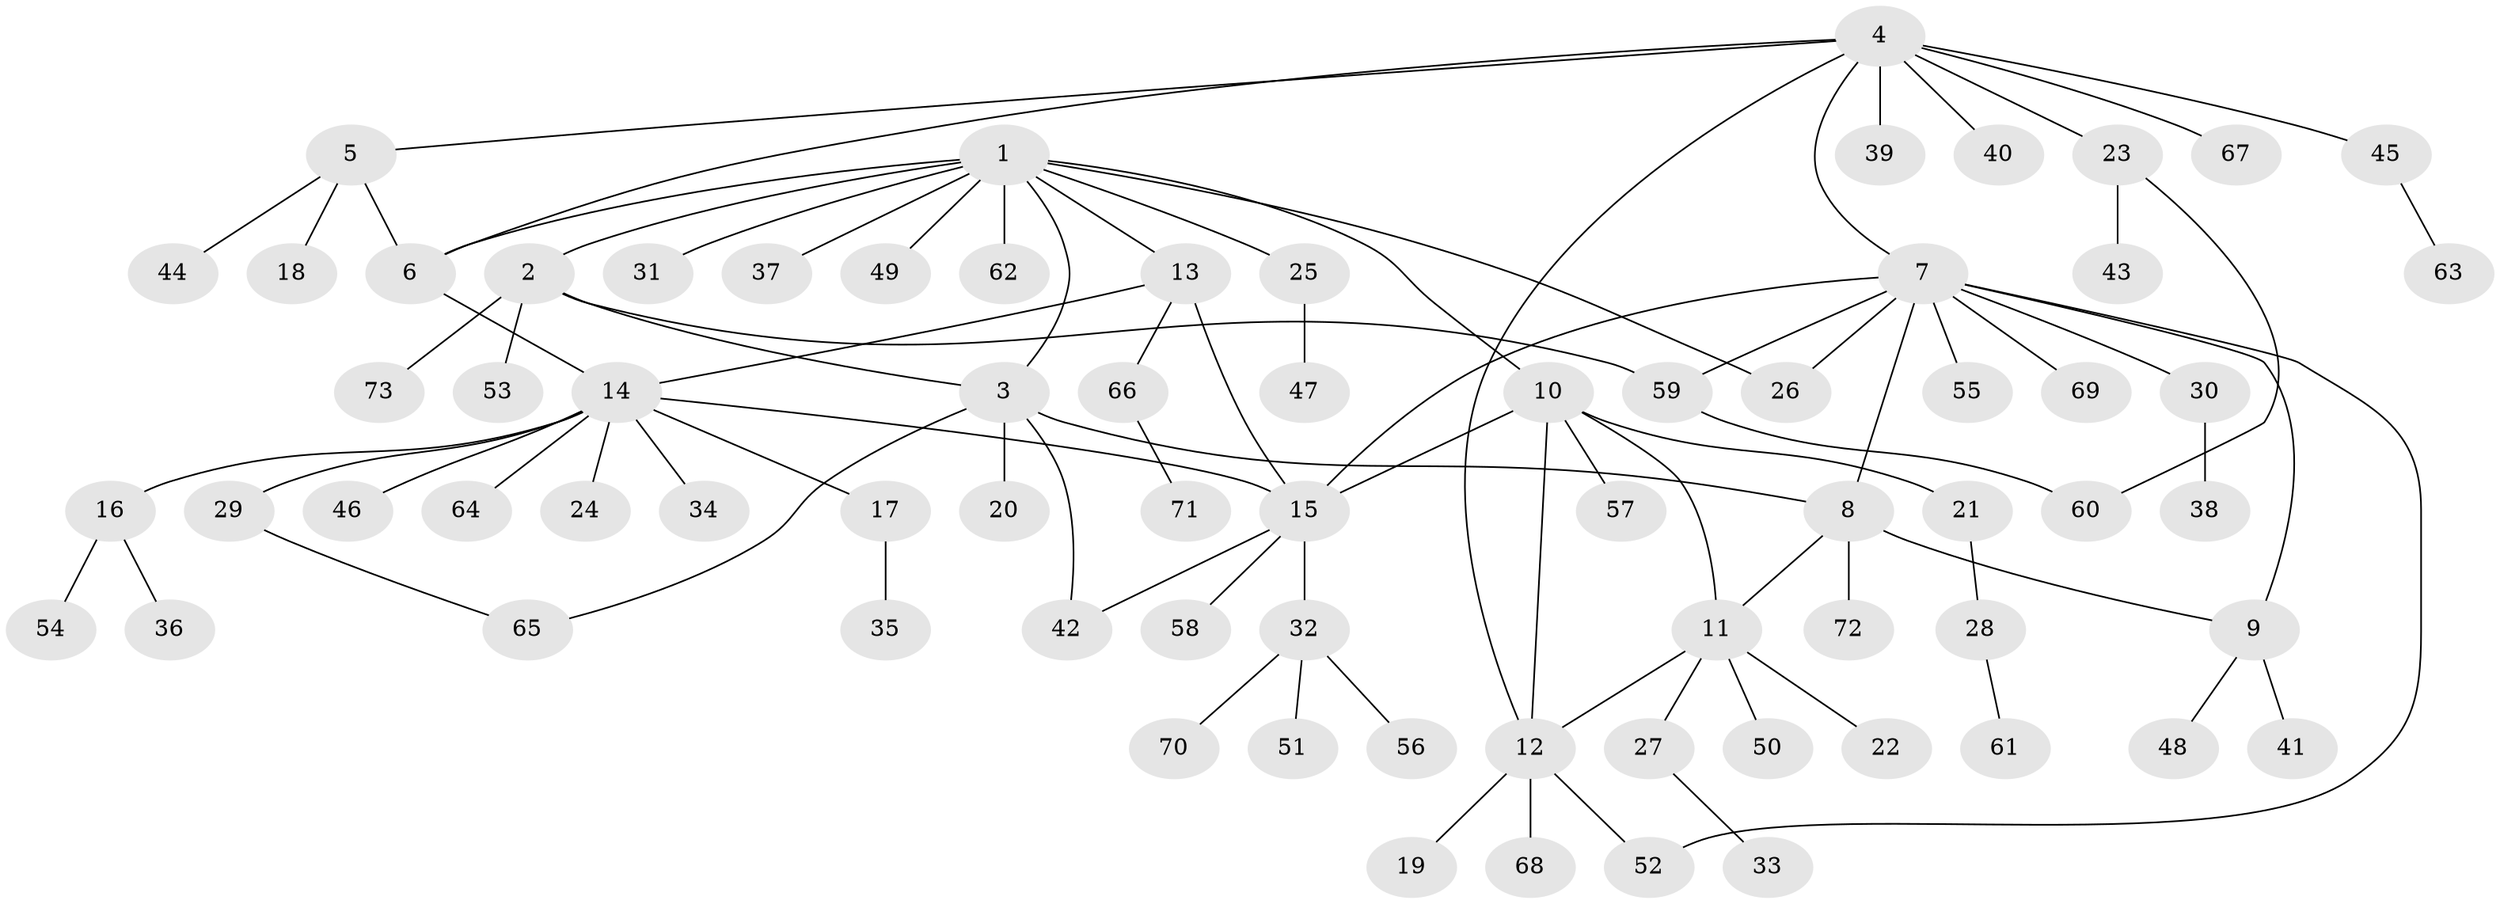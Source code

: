 // coarse degree distribution, {10: 0.017543859649122806, 6: 0.07017543859649122, 8: 0.017543859649122806, 3: 0.05263157894736842, 12: 0.017543859649122806, 14: 0.017543859649122806, 5: 0.03508771929824561, 4: 0.017543859649122806, 2: 0.17543859649122806, 1: 0.5789473684210527}
// Generated by graph-tools (version 1.1) at 2025/42/03/06/25 10:42:07]
// undirected, 73 vertices, 89 edges
graph export_dot {
graph [start="1"]
  node [color=gray90,style=filled];
  1;
  2;
  3;
  4;
  5;
  6;
  7;
  8;
  9;
  10;
  11;
  12;
  13;
  14;
  15;
  16;
  17;
  18;
  19;
  20;
  21;
  22;
  23;
  24;
  25;
  26;
  27;
  28;
  29;
  30;
  31;
  32;
  33;
  34;
  35;
  36;
  37;
  38;
  39;
  40;
  41;
  42;
  43;
  44;
  45;
  46;
  47;
  48;
  49;
  50;
  51;
  52;
  53;
  54;
  55;
  56;
  57;
  58;
  59;
  60;
  61;
  62;
  63;
  64;
  65;
  66;
  67;
  68;
  69;
  70;
  71;
  72;
  73;
  1 -- 2;
  1 -- 3;
  1 -- 6;
  1 -- 10;
  1 -- 13;
  1 -- 25;
  1 -- 26;
  1 -- 31;
  1 -- 37;
  1 -- 49;
  1 -- 62;
  2 -- 3;
  2 -- 53;
  2 -- 59;
  2 -- 73;
  3 -- 8;
  3 -- 20;
  3 -- 42;
  3 -- 65;
  4 -- 5;
  4 -- 6;
  4 -- 7;
  4 -- 12;
  4 -- 23;
  4 -- 39;
  4 -- 40;
  4 -- 45;
  4 -- 67;
  5 -- 6;
  5 -- 18;
  5 -- 44;
  6 -- 14;
  7 -- 8;
  7 -- 9;
  7 -- 15;
  7 -- 26;
  7 -- 30;
  7 -- 52;
  7 -- 55;
  7 -- 59;
  7 -- 69;
  8 -- 9;
  8 -- 11;
  8 -- 72;
  9 -- 41;
  9 -- 48;
  10 -- 11;
  10 -- 12;
  10 -- 15;
  10 -- 21;
  10 -- 57;
  11 -- 12;
  11 -- 22;
  11 -- 27;
  11 -- 50;
  12 -- 19;
  12 -- 52;
  12 -- 68;
  13 -- 14;
  13 -- 15;
  13 -- 66;
  14 -- 15;
  14 -- 16;
  14 -- 17;
  14 -- 24;
  14 -- 29;
  14 -- 34;
  14 -- 46;
  14 -- 64;
  15 -- 32;
  15 -- 42;
  15 -- 58;
  16 -- 36;
  16 -- 54;
  17 -- 35;
  21 -- 28;
  23 -- 43;
  23 -- 60;
  25 -- 47;
  27 -- 33;
  28 -- 61;
  29 -- 65;
  30 -- 38;
  32 -- 51;
  32 -- 56;
  32 -- 70;
  45 -- 63;
  59 -- 60;
  66 -- 71;
}
